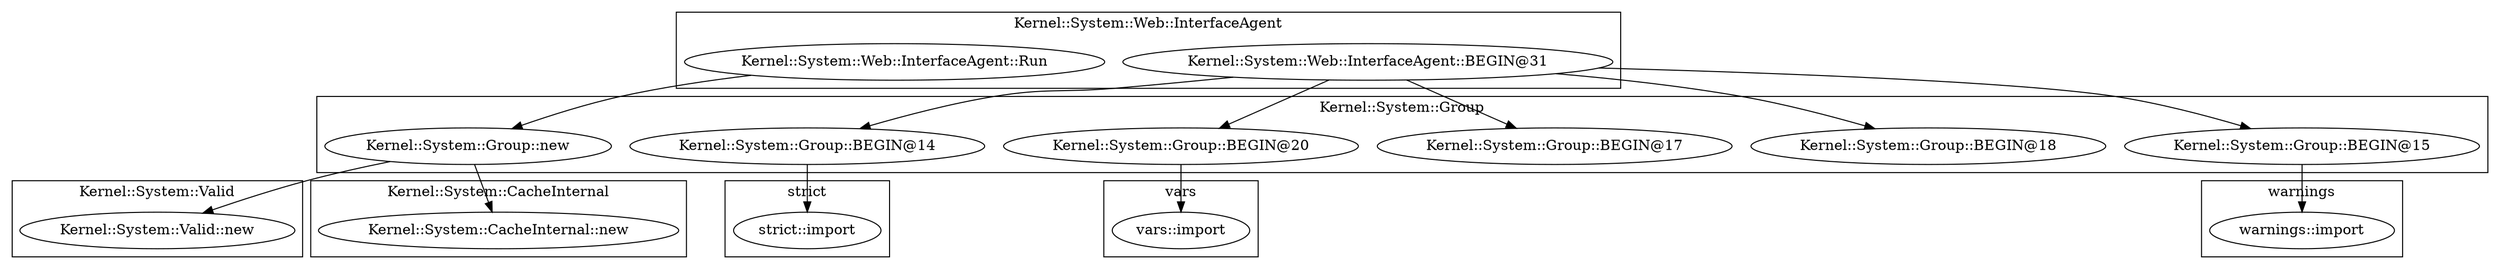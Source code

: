 digraph {
graph [overlap=false]
subgraph cluster_warnings {
	label="warnings";
	"warnings::import";
}
subgraph cluster_vars {
	label="vars";
	"vars::import";
}
subgraph cluster_strict {
	label="strict";
	"strict::import";
}
subgraph cluster_Kernel_System_Group {
	label="Kernel::System::Group";
	"Kernel::System::Group::new";
	"Kernel::System::Group::BEGIN@18";
	"Kernel::System::Group::BEGIN@17";
	"Kernel::System::Group::BEGIN@14";
	"Kernel::System::Group::BEGIN@20";
	"Kernel::System::Group::BEGIN@15";
}
subgraph cluster_Kernel_System_Valid {
	label="Kernel::System::Valid";
	"Kernel::System::Valid::new";
}
subgraph cluster_Kernel_System_Web_InterfaceAgent {
	label="Kernel::System::Web::InterfaceAgent";
	"Kernel::System::Web::InterfaceAgent::Run";
	"Kernel::System::Web::InterfaceAgent::BEGIN@31";
}
subgraph cluster_Kernel_System_CacheInternal {
	label="Kernel::System::CacheInternal";
	"Kernel::System::CacheInternal::new";
}
"Kernel::System::Group::new" -> "Kernel::System::CacheInternal::new";
"Kernel::System::Group::new" -> "Kernel::System::Valid::new";
"Kernel::System::Group::BEGIN@15" -> "warnings::import";
"Kernel::System::Web::InterfaceAgent::BEGIN@31" -> "Kernel::System::Group::BEGIN@17";
"Kernel::System::Web::InterfaceAgent::BEGIN@31" -> "Kernel::System::Group::BEGIN@20";
"Kernel::System::Group::BEGIN@20" -> "vars::import";
"Kernel::System::Web::InterfaceAgent::Run" -> "Kernel::System::Group::new";
"Kernel::System::Web::InterfaceAgent::BEGIN@31" -> "Kernel::System::Group::BEGIN@18";
"Kernel::System::Web::InterfaceAgent::BEGIN@31" -> "Kernel::System::Group::BEGIN@14";
"Kernel::System::Group::BEGIN@14" -> "strict::import";
"Kernel::System::Web::InterfaceAgent::BEGIN@31" -> "Kernel::System::Group::BEGIN@15";
}
